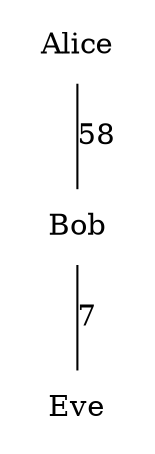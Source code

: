graph G {
  node [style=filled,color=white];
  Alice;
  Bob;
  Eve;

  Alice -- Bob [label="58"];
  Bob --  Eve [label="7"];
}
